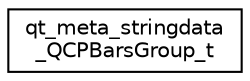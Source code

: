 digraph "Graphical Class Hierarchy"
{
  edge [fontname="Helvetica",fontsize="10",labelfontname="Helvetica",labelfontsize="10"];
  node [fontname="Helvetica",fontsize="10",shape=record];
  rankdir="LR";
  Node1 [label="qt_meta_stringdata\l_QCPBarsGroup_t",height=0.2,width=0.4,color="black", fillcolor="white", style="filled",URL="$structqt__meta__stringdata___q_c_p_bars_group__t.html"];
}
